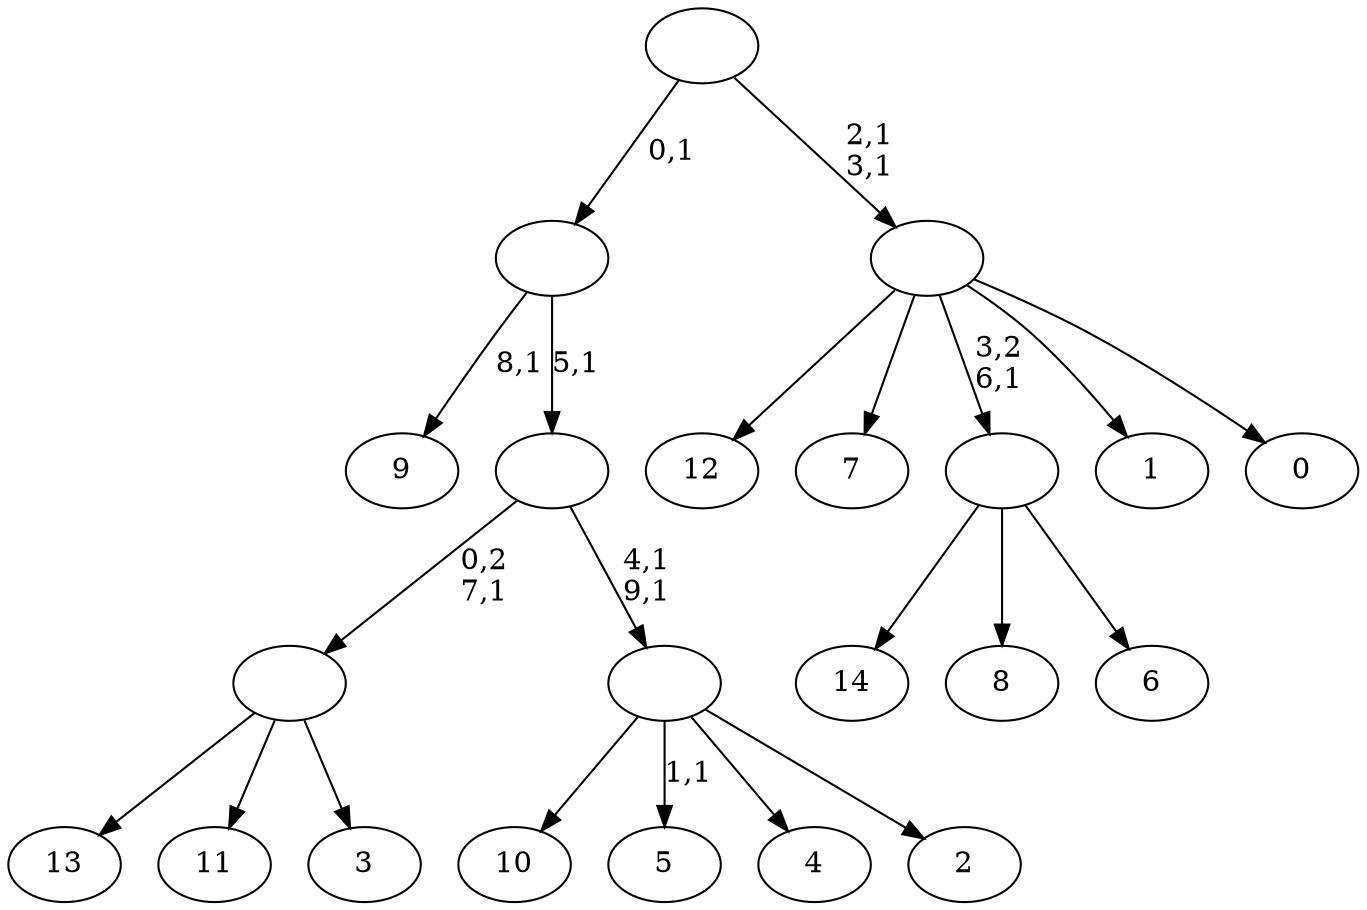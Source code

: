 digraph T {
	25 [label="14"]
	24 [label="13"]
	23 [label="12"]
	22 [label="11"]
	21 [label="10"]
	20 [label="9"]
	18 [label="8"]
	17 [label="7"]
	16 [label="6"]
	15 [label=""]
	14 [label="5"]
	12 [label="4"]
	11 [label="3"]
	10 [label=""]
	9 [label="2"]
	8 [label=""]
	6 [label=""]
	5 [label=""]
	4 [label="1"]
	3 [label="0"]
	2 [label=""]
	0 [label=""]
	15 -> 25 [label=""]
	15 -> 18 [label=""]
	15 -> 16 [label=""]
	10 -> 24 [label=""]
	10 -> 22 [label=""]
	10 -> 11 [label=""]
	8 -> 14 [label="1,1"]
	8 -> 21 [label=""]
	8 -> 12 [label=""]
	8 -> 9 [label=""]
	6 -> 8 [label="4,1\n9,1"]
	6 -> 10 [label="0,2\n7,1"]
	5 -> 20 [label="8,1"]
	5 -> 6 [label="5,1"]
	2 -> 23 [label=""]
	2 -> 17 [label=""]
	2 -> 15 [label="3,2\n6,1"]
	2 -> 4 [label=""]
	2 -> 3 [label=""]
	0 -> 2 [label="2,1\n3,1"]
	0 -> 5 [label="0,1"]
}
